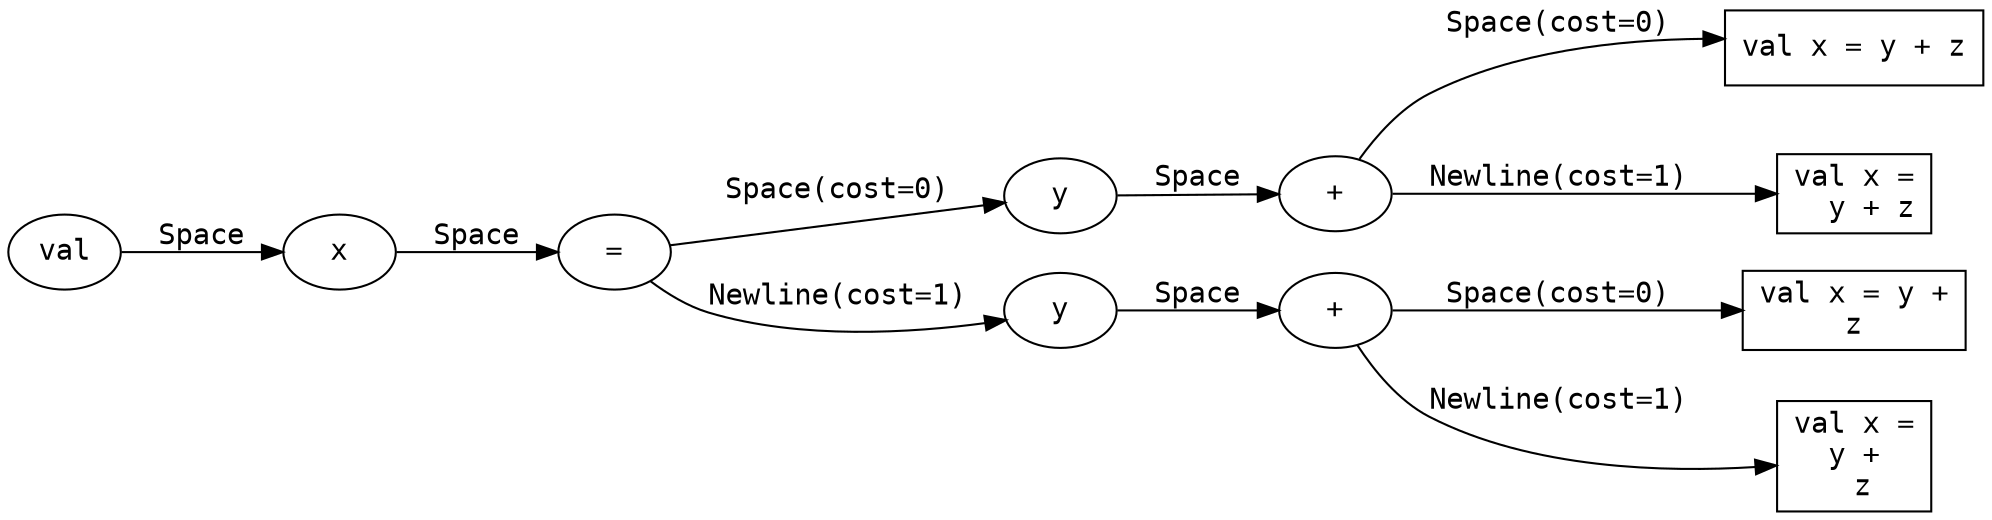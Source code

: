 digraph Router {
  splits=false
  graph [fontname = "Inconsolata"];
  node [fontname = "Inconsolata"];
  edge [fontname = "Inconsolata"];
  rankdir="LR";
  y1 [label="y"];
  y2 [label="y"];
  p1 [label="+"];
  p2 [label="+"];
  r1 [shape=box, label="val x = y + z"];
  r2 [shape=box, label="val x =\l  y + z"];
  r3 [shape=box, label="val x = y +\lz"];
  r4 [shape=box, label="val x =\l  y +\l z"];
  val -> x [label="Space"];
  x -> "=" [label="Space"];
  "=" -> y1 [label="Space(cost=0)"];
  "=" -> y2 [labeldistance=9.5, labelangle=90, label="\nNewline(cost=1)"];
  y1 -> p1 [label="Space"];
  y2 -> p2 [label="Space"];
  p1 -> r1 [label="Space(cost=0)"];
  p1 -> r2 [label="\n\nNewline(cost=1)"];
  p2 -> r3 [label="Space(cost=0)"];
  p2 -> r4 [label="\n\nNewline(cost=1)"];
}
